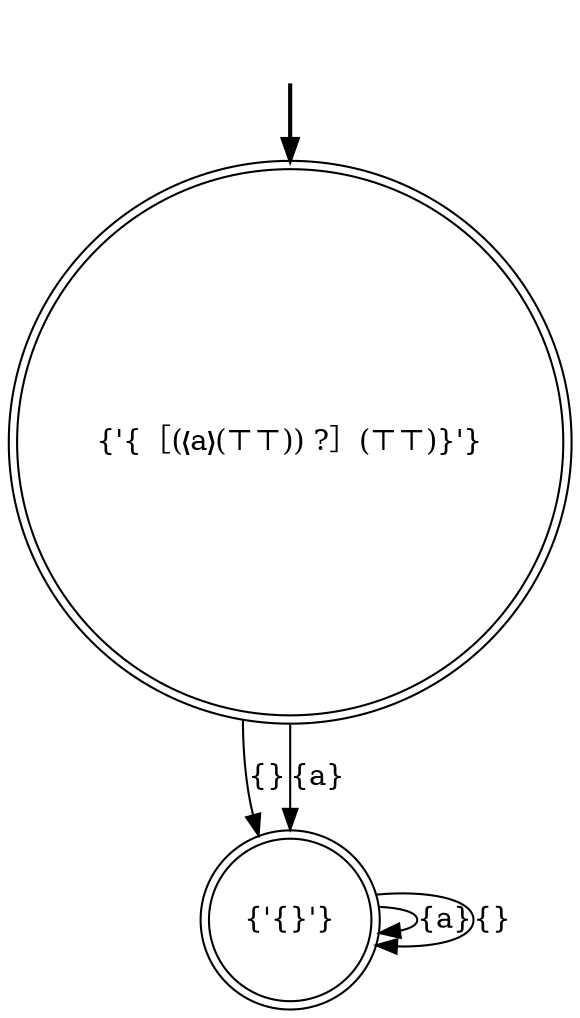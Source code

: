digraph {
	fake [style=invisible]
	"{'{［(❬a❭(⊤⊤)) ?］(⊤⊤)}'}" [root=true shape=doublecircle]
	"{'{}'}" [shape=doublecircle]
	fake -> "{'{［(❬a❭(⊤⊤)) ?］(⊤⊤)}'}" [style=bold]
	"{'{}'}" -> "{'{}'}" [label="{a}"]
	"{'{［(❬a❭(⊤⊤)) ?］(⊤⊤)}'}" -> "{'{}'}" [label="{}"]
	"{'{}'}" -> "{'{}'}" [label="{}"]
	"{'{［(❬a❭(⊤⊤)) ?］(⊤⊤)}'}" -> "{'{}'}" [label="{a}"]
}
